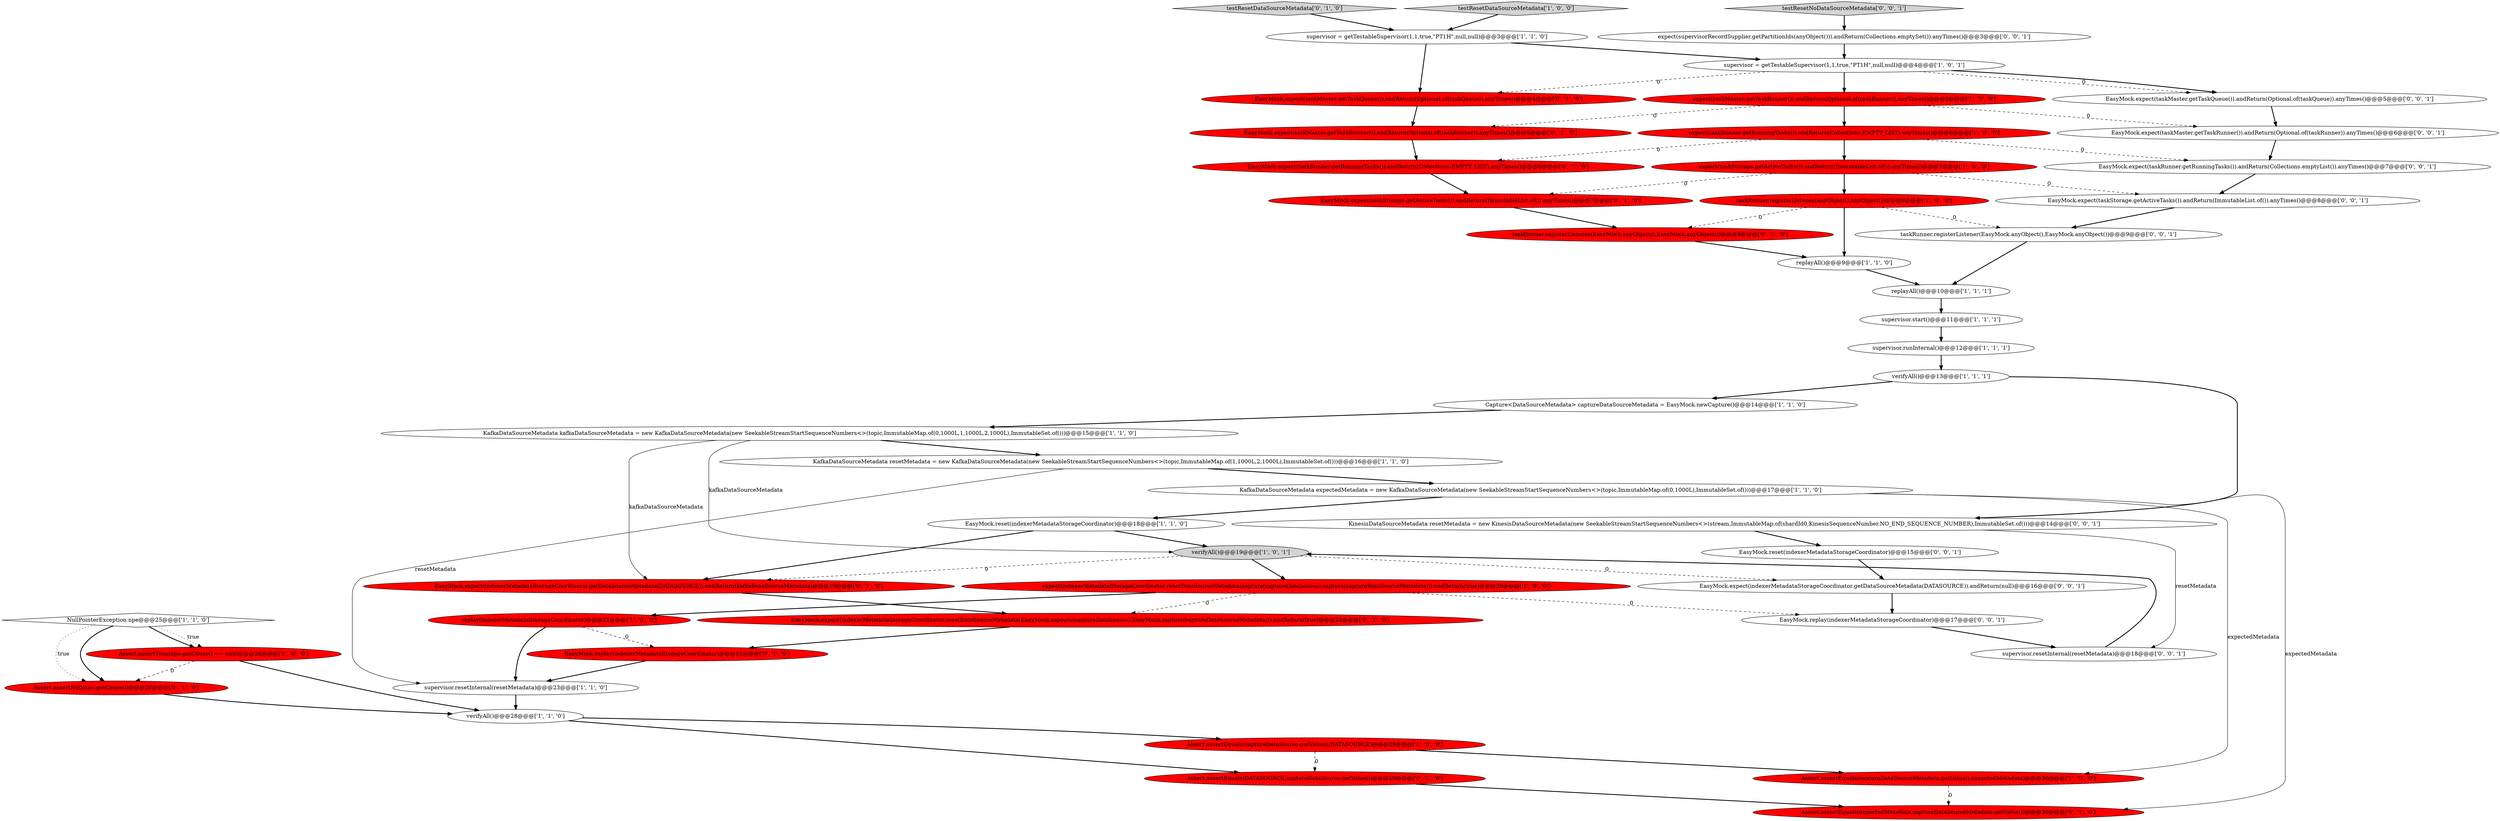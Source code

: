 digraph {
14 [style = filled, label = "EasyMock.reset(indexerMetadataStorageCoordinator)@@@18@@@['1', '1', '0']", fillcolor = white, shape = ellipse image = "AAA0AAABBB1BBB"];
44 [style = filled, label = "EasyMock.replay(indexerMetadataStorageCoordinator)@@@17@@@['0', '0', '1']", fillcolor = white, shape = ellipse image = "AAA0AAABBB3BBB"];
25 [style = filled, label = "KafkaDataSourceMetadata expectedMetadata = new KafkaDataSourceMetadata(new SeekableStreamStartSequenceNumbers<>(topic,ImmutableMap.of(0,1000L),ImmutableSet.of()))@@@17@@@['1', '1', '0']", fillcolor = white, shape = ellipse image = "AAA0AAABBB1BBB"];
39 [style = filled, label = "expect(supervisorRecordSupplier.getPartitionIds(anyObject())).andReturn(Collections.emptySet()).anyTimes()@@@3@@@['0', '0', '1']", fillcolor = white, shape = ellipse image = "AAA0AAABBB3BBB"];
40 [style = filled, label = "taskRunner.registerListener(EasyMock.anyObject(),EasyMock.anyObject())@@@9@@@['0', '0', '1']", fillcolor = white, shape = ellipse image = "AAA0AAABBB3BBB"];
38 [style = filled, label = "testResetNoDataSourceMetadata['0', '0', '1']", fillcolor = lightgray, shape = diamond image = "AAA0AAABBB3BBB"];
27 [style = filled, label = "EasyMock.expect(taskRunner.getRunningTasks()).andReturn(Collections.EMPTY_LIST).anyTimes()@@@6@@@['0', '1', '0']", fillcolor = red, shape = ellipse image = "AAA1AAABBB2BBB"];
18 [style = filled, label = "supervisor = getTestableSupervisor(1,1,true,\"PT1H\",null,null)@@@4@@@['1', '0', '1']", fillcolor = white, shape = ellipse image = "AAA0AAABBB1BBB"];
0 [style = filled, label = "verifyAll()@@@28@@@['1', '1', '0']", fillcolor = white, shape = ellipse image = "AAA0AAABBB1BBB"];
6 [style = filled, label = "Assert.assertEquals(captureDataSource.getValue(),DATASOURCE)@@@29@@@['1', '0', '0']", fillcolor = red, shape = ellipse image = "AAA1AAABBB1BBB"];
28 [style = filled, label = "EasyMock.expect(taskStorage.getActiveTasks()).andReturn(ImmutableList.of()).anyTimes()@@@7@@@['0', '1', '0']", fillcolor = red, shape = ellipse image = "AAA1AAABBB2BBB"];
43 [style = filled, label = "EasyMock.expect(taskMaster.getTaskRunner()).andReturn(Optional.of(taskRunner)).anyTimes()@@@6@@@['0', '0', '1']", fillcolor = white, shape = ellipse image = "AAA0AAABBB3BBB"];
19 [style = filled, label = "expect(taskMaster.getTaskRunner()).andReturn(Optional.of(taskRunner)).anyTimes()@@@5@@@['1', '0', '0']", fillcolor = red, shape = ellipse image = "AAA1AAABBB1BBB"];
35 [style = filled, label = "testResetDataSourceMetadata['0', '1', '0']", fillcolor = lightgray, shape = diamond image = "AAA0AAABBB2BBB"];
13 [style = filled, label = "Capture<DataSourceMetadata> captureDataSourceMetadata = EasyMock.newCapture()@@@14@@@['1', '1', '0']", fillcolor = white, shape = ellipse image = "AAA0AAABBB1BBB"];
30 [style = filled, label = "Assert.assertEquals(DATASOURCE,captureDataSource.getValue())@@@29@@@['0', '1', '0']", fillcolor = red, shape = ellipse image = "AAA1AAABBB2BBB"];
23 [style = filled, label = "verifyAll()@@@13@@@['1', '1', '1']", fillcolor = white, shape = ellipse image = "AAA0AAABBB1BBB"];
15 [style = filled, label = "replayAll()@@@9@@@['1', '1', '0']", fillcolor = white, shape = ellipse image = "AAA0AAABBB1BBB"];
32 [style = filled, label = "EasyMock.expect(indexerMetadataStorageCoordinator.getDataSourceMetadata(DATASOURCE)).andReturn(kafkaDataSourceMetadata)@@@19@@@['0', '1', '0']", fillcolor = red, shape = ellipse image = "AAA1AAABBB2BBB"];
48 [style = filled, label = "KinesisDataSourceMetadata resetMetadata = new KinesisDataSourceMetadata(new SeekableStreamStartSequenceNumbers<>(stream,ImmutableMap.of(shardId0,KinesisSequenceNumber.NO_END_SEQUENCE_NUMBER),ImmutableSet.of()))@@@14@@@['0', '0', '1']", fillcolor = white, shape = ellipse image = "AAA0AAABBB3BBB"];
7 [style = filled, label = "testResetDataSourceMetadata['1', '0', '0']", fillcolor = lightgray, shape = diamond image = "AAA0AAABBB1BBB"];
5 [style = filled, label = "NullPointerException npe@@@25@@@['1', '1', '0']", fillcolor = white, shape = diamond image = "AAA0AAABBB1BBB"];
26 [style = filled, label = "taskRunner.registerListener(EasyMock.anyObject(),EasyMock.anyObject())@@@8@@@['0', '1', '0']", fillcolor = red, shape = ellipse image = "AAA1AAABBB2BBB"];
46 [style = filled, label = "EasyMock.expect(indexerMetadataStorageCoordinator.getDataSourceMetadata(DATASOURCE)).andReturn(null)@@@16@@@['0', '0', '1']", fillcolor = white, shape = ellipse image = "AAA0AAABBB3BBB"];
9 [style = filled, label = "replay(indexerMetadataStorageCoordinator)@@@21@@@['1', '0', '0']", fillcolor = red, shape = ellipse image = "AAA1AAABBB1BBB"];
21 [style = filled, label = "Assert.assertTrue(npe.getCause() == null)@@@26@@@['1', '0', '0']", fillcolor = red, shape = ellipse image = "AAA1AAABBB1BBB"];
49 [style = filled, label = "EasyMock.expect(taskMaster.getTaskQueue()).andReturn(Optional.of(taskQueue)).anyTimes()@@@5@@@['0', '0', '1']", fillcolor = white, shape = ellipse image = "AAA0AAABBB3BBB"];
22 [style = filled, label = "verifyAll()@@@19@@@['1', '0', '1']", fillcolor = lightgray, shape = ellipse image = "AAA0AAABBB1BBB"];
8 [style = filled, label = "Assert.assertEquals(captureDataSourceMetadata.getValue(),expectedMetadata)@@@30@@@['1', '0', '0']", fillcolor = red, shape = ellipse image = "AAA1AAABBB1BBB"];
37 [style = filled, label = "EasyMock.expect(indexerMetadataStorageCoordinator.resetDataSourceMetadata(EasyMock.capture(captureDataSource),EasyMock.capture(captureDataSourceMetadata))).andReturn(true)@@@20@@@['0', '1', '0']", fillcolor = red, shape = ellipse image = "AAA1AAABBB2BBB"];
11 [style = filled, label = "KafkaDataSourceMetadata kafkaDataSourceMetadata = new KafkaDataSourceMetadata(new SeekableStreamStartSequenceNumbers<>(topic,ImmutableMap.of(0,1000L,1,1000L,2,1000L),ImmutableSet.of()))@@@15@@@['1', '1', '0']", fillcolor = white, shape = ellipse image = "AAA0AAABBB1BBB"];
33 [style = filled, label = "EasyMock.expect(taskMaster.getTaskRunner()).andReturn(Optional.of(taskRunner)).anyTimes()@@@5@@@['0', '1', '0']", fillcolor = red, shape = ellipse image = "AAA1AAABBB2BBB"];
36 [style = filled, label = "EasyMock.expect(taskMaster.getTaskQueue()).andReturn(Optional.of(taskQueue)).anyTimes()@@@4@@@['0', '1', '0']", fillcolor = red, shape = ellipse image = "AAA1AAABBB2BBB"];
24 [style = filled, label = "supervisor.start()@@@11@@@['1', '1', '1']", fillcolor = white, shape = ellipse image = "AAA0AAABBB1BBB"];
42 [style = filled, label = "EasyMock.expect(taskStorage.getActiveTasks()).andReturn(ImmutableList.of()).anyTimes()@@@8@@@['0', '0', '1']", fillcolor = white, shape = ellipse image = "AAA0AAABBB3BBB"];
47 [style = filled, label = "supervisor.resetInternal(resetMetadata)@@@18@@@['0', '0', '1']", fillcolor = white, shape = ellipse image = "AAA0AAABBB3BBB"];
4 [style = filled, label = "expect(taskRunner.getRunningTasks()).andReturn(Collections.EMPTY_LIST).anyTimes()@@@6@@@['1', '0', '0']", fillcolor = red, shape = ellipse image = "AAA1AAABBB1BBB"];
29 [style = filled, label = "Assert.assertEquals(expectedMetadata,captureDataSourceMetadata.getValue())@@@30@@@['0', '1', '0']", fillcolor = red, shape = ellipse image = "AAA1AAABBB2BBB"];
17 [style = filled, label = "KafkaDataSourceMetadata resetMetadata = new KafkaDataSourceMetadata(new SeekableStreamStartSequenceNumbers<>(topic,ImmutableMap.of(1,1000L,2,1000L),ImmutableSet.of()))@@@16@@@['1', '1', '0']", fillcolor = white, shape = ellipse image = "AAA0AAABBB1BBB"];
10 [style = filled, label = "supervisor = getTestableSupervisor(1,1,true,\"PT1H\",null,null)@@@3@@@['1', '1', '0']", fillcolor = white, shape = ellipse image = "AAA0AAABBB1BBB"];
34 [style = filled, label = "EasyMock.replay(indexerMetadataStorageCoordinator)@@@21@@@['0', '1', '0']", fillcolor = red, shape = ellipse image = "AAA1AAABBB2BBB"];
41 [style = filled, label = "EasyMock.expect(taskRunner.getRunningTasks()).andReturn(Collections.emptyList()).anyTimes()@@@7@@@['0', '0', '1']", fillcolor = white, shape = ellipse image = "AAA0AAABBB3BBB"];
31 [style = filled, label = "Assert.assertNull(npe.getCause())@@@26@@@['0', '1', '0']", fillcolor = red, shape = ellipse image = "AAA1AAABBB2BBB"];
16 [style = filled, label = "expect(indexerMetadataStorageCoordinator.resetDataSourceMetadata(capture(captureDataSource),capture(captureDataSourceMetadata))).andReturn(true)@@@20@@@['1', '0', '0']", fillcolor = red, shape = ellipse image = "AAA1AAABBB1BBB"];
1 [style = filled, label = "supervisor.runInternal()@@@12@@@['1', '1', '1']", fillcolor = white, shape = ellipse image = "AAA0AAABBB1BBB"];
20 [style = filled, label = "supervisor.resetInternal(resetMetadata)@@@23@@@['1', '1', '0']", fillcolor = white, shape = ellipse image = "AAA0AAABBB1BBB"];
3 [style = filled, label = "replayAll()@@@10@@@['1', '1', '1']", fillcolor = white, shape = ellipse image = "AAA0AAABBB1BBB"];
45 [style = filled, label = "EasyMock.reset(indexerMetadataStorageCoordinator)@@@15@@@['0', '0', '1']", fillcolor = white, shape = ellipse image = "AAA0AAABBB3BBB"];
2 [style = filled, label = "taskRunner.registerListener(anyObject(),anyObject())@@@8@@@['1', '0', '0']", fillcolor = red, shape = ellipse image = "AAA1AAABBB1BBB"];
12 [style = filled, label = "expect(taskStorage.getActiveTasks()).andReturn(ImmutableList.of()).anyTimes()@@@7@@@['1', '0', '0']", fillcolor = red, shape = ellipse image = "AAA1AAABBB1BBB"];
46->44 [style = bold, label=""];
10->18 [style = bold, label=""];
17->25 [style = bold, label=""];
0->30 [style = bold, label=""];
16->37 [style = dashed, label="0"];
32->37 [style = bold, label=""];
34->20 [style = bold, label=""];
21->0 [style = bold, label=""];
25->29 [style = solid, label="expectedMetadata"];
3->24 [style = bold, label=""];
48->47 [style = solid, label="resetMetadata"];
0->6 [style = bold, label=""];
22->16 [style = bold, label=""];
7->10 [style = bold, label=""];
31->0 [style = bold, label=""];
27->28 [style = bold, label=""];
5->31 [style = dotted, label="true"];
20->0 [style = bold, label=""];
16->44 [style = dashed, label="0"];
14->22 [style = bold, label=""];
18->19 [style = bold, label=""];
22->46 [style = dashed, label="0"];
4->27 [style = dashed, label="0"];
28->26 [style = bold, label=""];
9->20 [style = bold, label=""];
17->20 [style = solid, label="resetMetadata"];
22->32 [style = dashed, label="0"];
25->14 [style = bold, label=""];
11->22 [style = solid, label="kafkaDataSourceMetadata"];
25->8 [style = solid, label="expectedMetadata"];
18->49 [style = dashed, label="0"];
15->3 [style = bold, label=""];
36->33 [style = bold, label=""];
38->39 [style = bold, label=""];
13->11 [style = bold, label=""];
33->27 [style = bold, label=""];
30->29 [style = bold, label=""];
49->43 [style = bold, label=""];
42->40 [style = bold, label=""];
1->23 [style = bold, label=""];
10->36 [style = bold, label=""];
23->48 [style = bold, label=""];
9->34 [style = dashed, label="0"];
11->32 [style = solid, label="kafkaDataSourceMetadata"];
39->18 [style = bold, label=""];
47->22 [style = bold, label=""];
5->21 [style = bold, label=""];
21->31 [style = dashed, label="0"];
4->41 [style = dashed, label="0"];
12->2 [style = bold, label=""];
18->49 [style = bold, label=""];
48->45 [style = bold, label=""];
12->42 [style = dashed, label="0"];
5->31 [style = bold, label=""];
23->13 [style = bold, label=""];
40->3 [style = bold, label=""];
18->36 [style = dashed, label="0"];
37->34 [style = bold, label=""];
12->28 [style = dashed, label="0"];
19->43 [style = dashed, label="0"];
2->15 [style = bold, label=""];
6->8 [style = bold, label=""];
26->15 [style = bold, label=""];
4->12 [style = bold, label=""];
11->17 [style = bold, label=""];
43->41 [style = bold, label=""];
5->21 [style = dotted, label="true"];
6->30 [style = dashed, label="0"];
35->10 [style = bold, label=""];
19->4 [style = bold, label=""];
45->46 [style = bold, label=""];
24->1 [style = bold, label=""];
2->26 [style = dashed, label="0"];
2->40 [style = dashed, label="0"];
14->32 [style = bold, label=""];
19->33 [style = dashed, label="0"];
44->47 [style = bold, label=""];
8->29 [style = dashed, label="0"];
16->9 [style = bold, label=""];
41->42 [style = bold, label=""];
}
